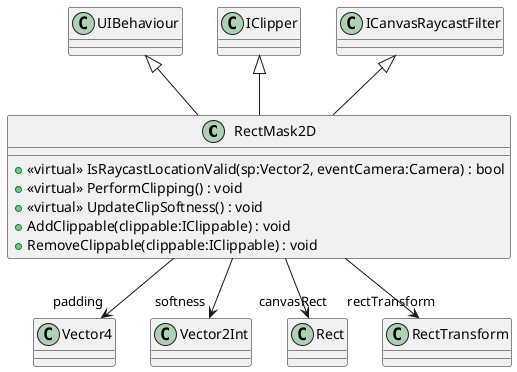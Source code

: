 @startuml
class RectMask2D {
    + <<virtual>> IsRaycastLocationValid(sp:Vector2, eventCamera:Camera) : bool
    + <<virtual>> PerformClipping() : void
    + <<virtual>> UpdateClipSoftness() : void
    + AddClippable(clippable:IClippable) : void
    + RemoveClippable(clippable:IClippable) : void
}
UIBehaviour <|-- RectMask2D
IClipper <|-- RectMask2D
ICanvasRaycastFilter <|-- RectMask2D
RectMask2D --> "padding" Vector4
RectMask2D --> "softness" Vector2Int
RectMask2D --> "canvasRect" Rect
RectMask2D --> "rectTransform" RectTransform
@enduml
